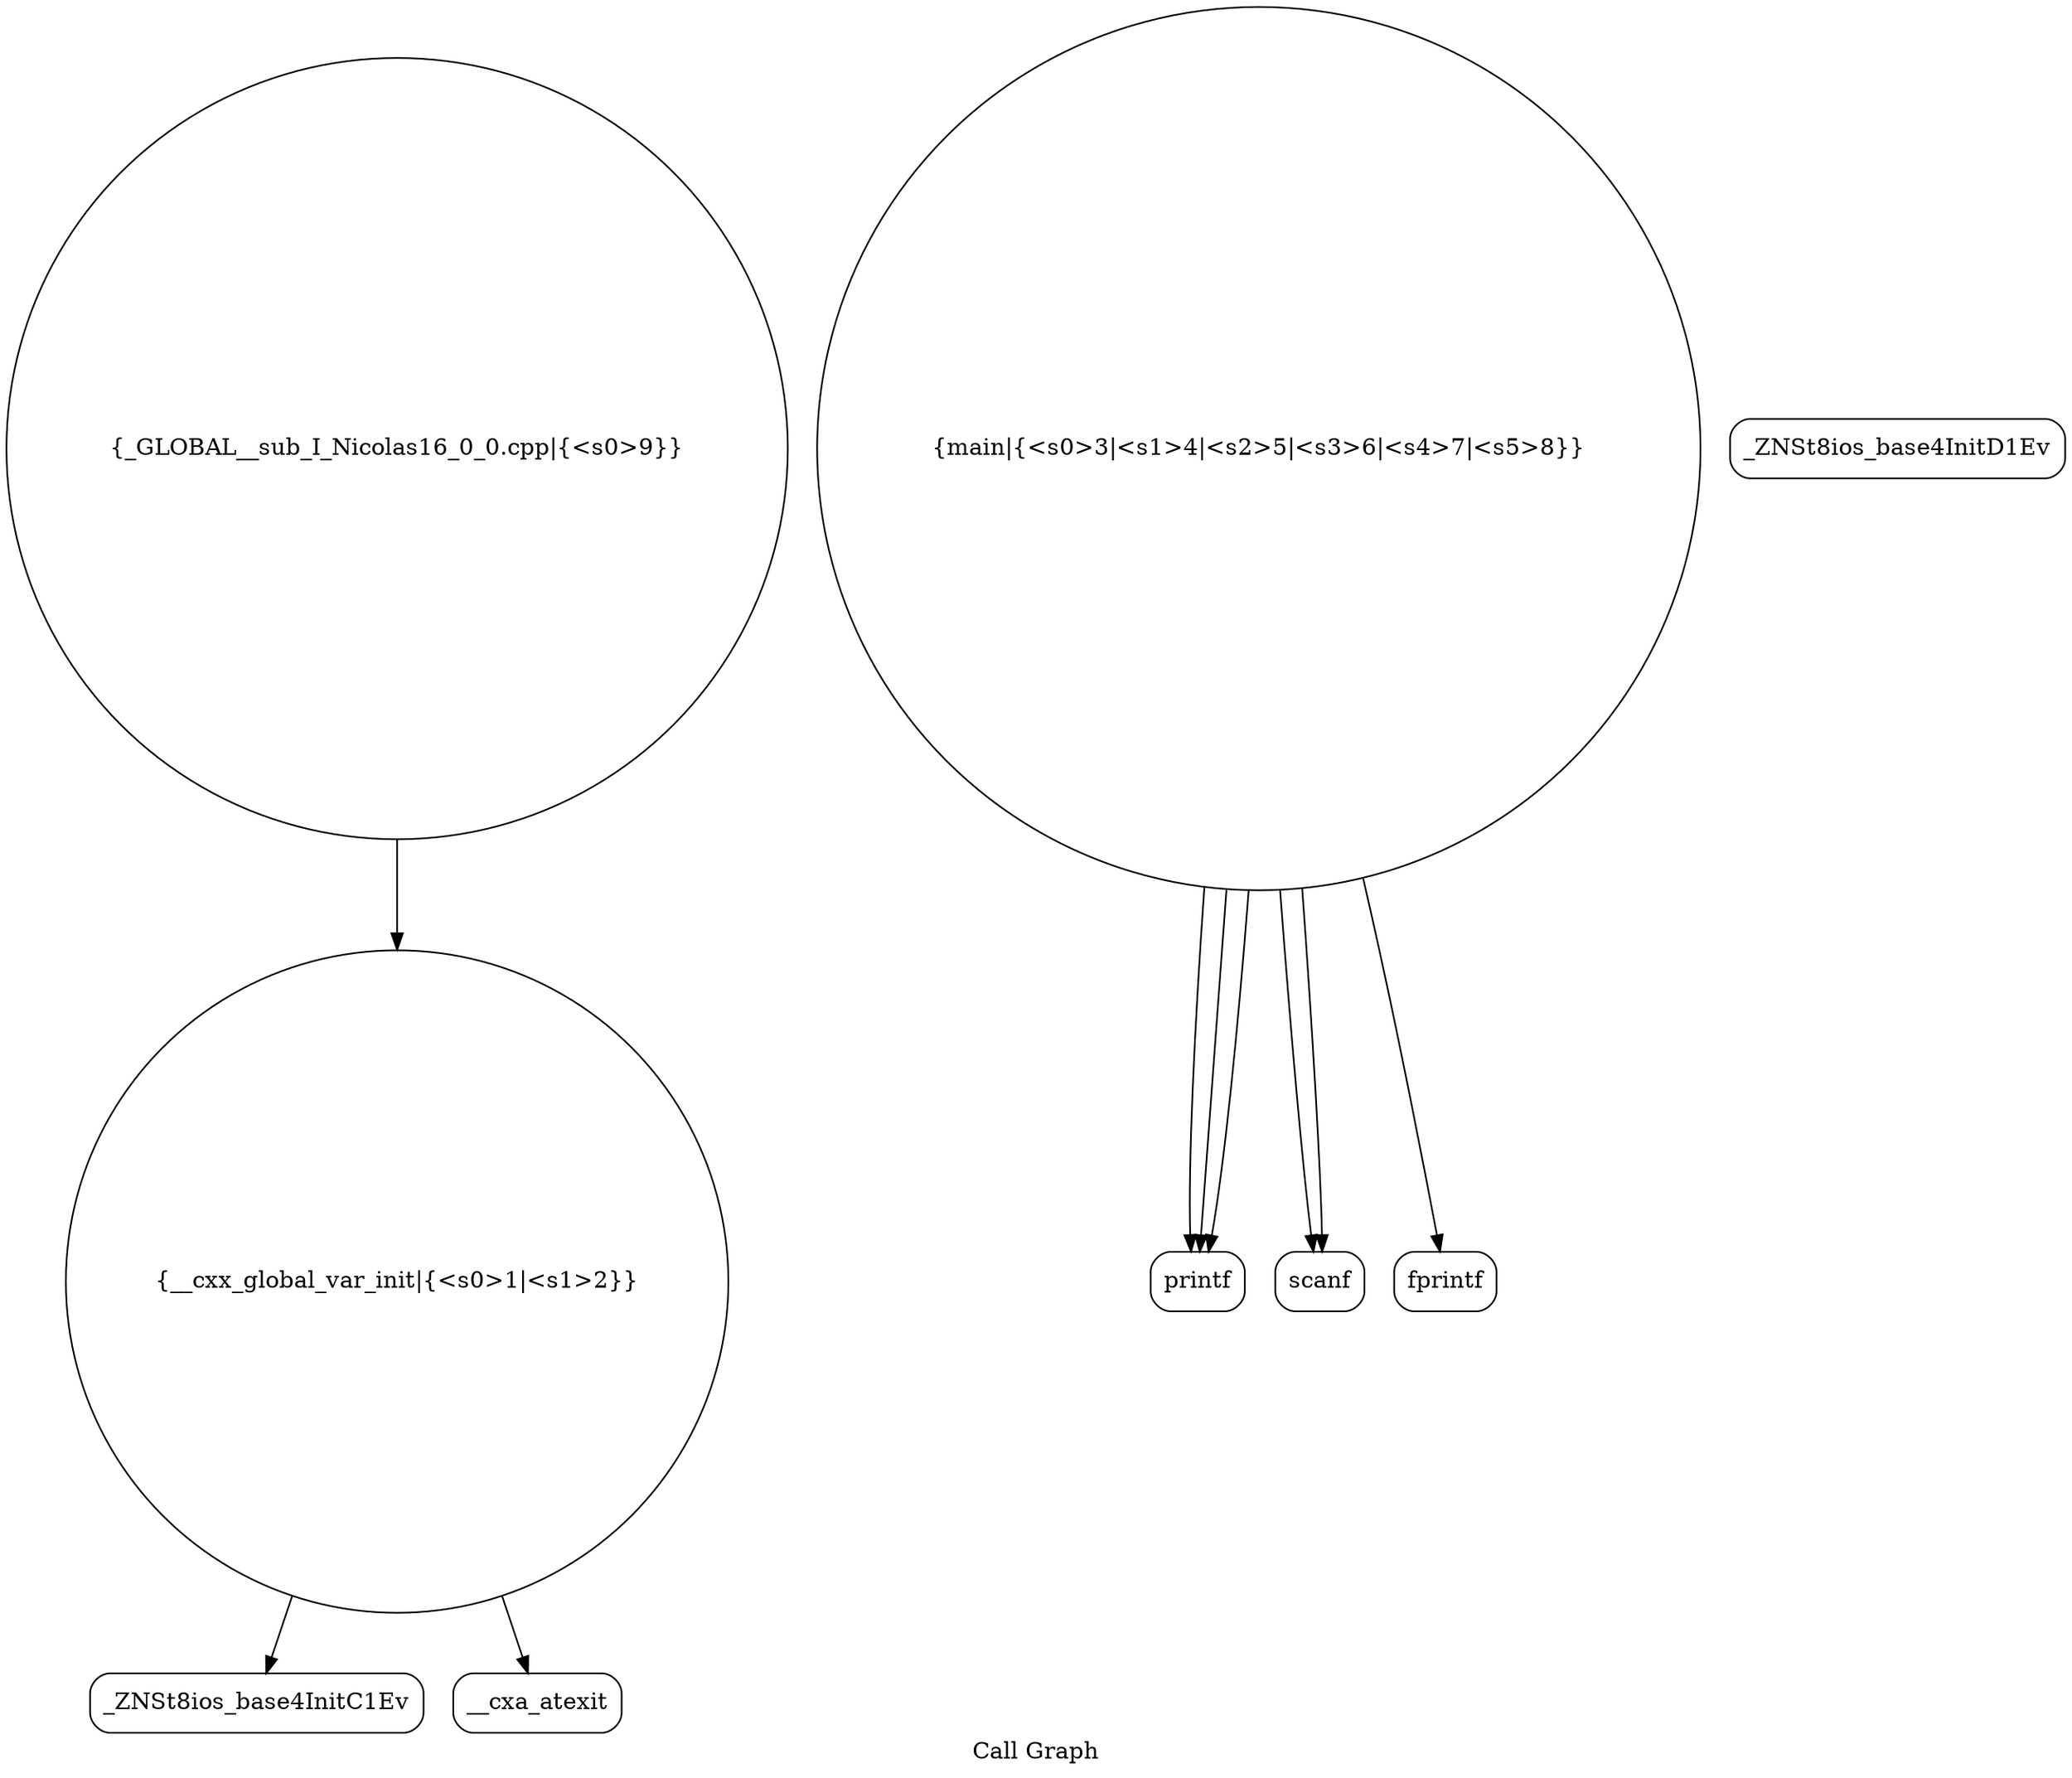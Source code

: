digraph "Call Graph" {
	label="Call Graph";

	Node0x557e2f34fa50 [shape=record,shape=circle,label="{__cxx_global_var_init|{<s0>1|<s1>2}}"];
	Node0x557e2f34fa50:s0 -> Node0x557e2f34fee0[color=black];
	Node0x557e2f34fa50:s1 -> Node0x557e2f34ffe0[color=black];
	Node0x557e2f3501e0 [shape=record,shape=Mrecord,label="{printf}"];
	Node0x557e2f34ff60 [shape=record,shape=Mrecord,label="{_ZNSt8ios_base4InitD1Ev}"];
	Node0x557e2f350060 [shape=record,shape=circle,label="{main|{<s0>3|<s1>4|<s2>5|<s3>6|<s4>7|<s5>8}}"];
	Node0x557e2f350060:s0 -> Node0x557e2f3500e0[color=black];
	Node0x557e2f350060:s1 -> Node0x557e2f350160[color=black];
	Node0x557e2f350060:s2 -> Node0x557e2f3501e0[color=black];
	Node0x557e2f350060:s3 -> Node0x557e2f3500e0[color=black];
	Node0x557e2f350060:s4 -> Node0x557e2f3501e0[color=black];
	Node0x557e2f350060:s5 -> Node0x557e2f3501e0[color=black];
	Node0x557e2f350160 [shape=record,shape=Mrecord,label="{fprintf}"];
	Node0x557e2f34fee0 [shape=record,shape=Mrecord,label="{_ZNSt8ios_base4InitC1Ev}"];
	Node0x557e2f350260 [shape=record,shape=circle,label="{_GLOBAL__sub_I_Nicolas16_0_0.cpp|{<s0>9}}"];
	Node0x557e2f350260:s0 -> Node0x557e2f34fa50[color=black];
	Node0x557e2f34ffe0 [shape=record,shape=Mrecord,label="{__cxa_atexit}"];
	Node0x557e2f3500e0 [shape=record,shape=Mrecord,label="{scanf}"];
}
